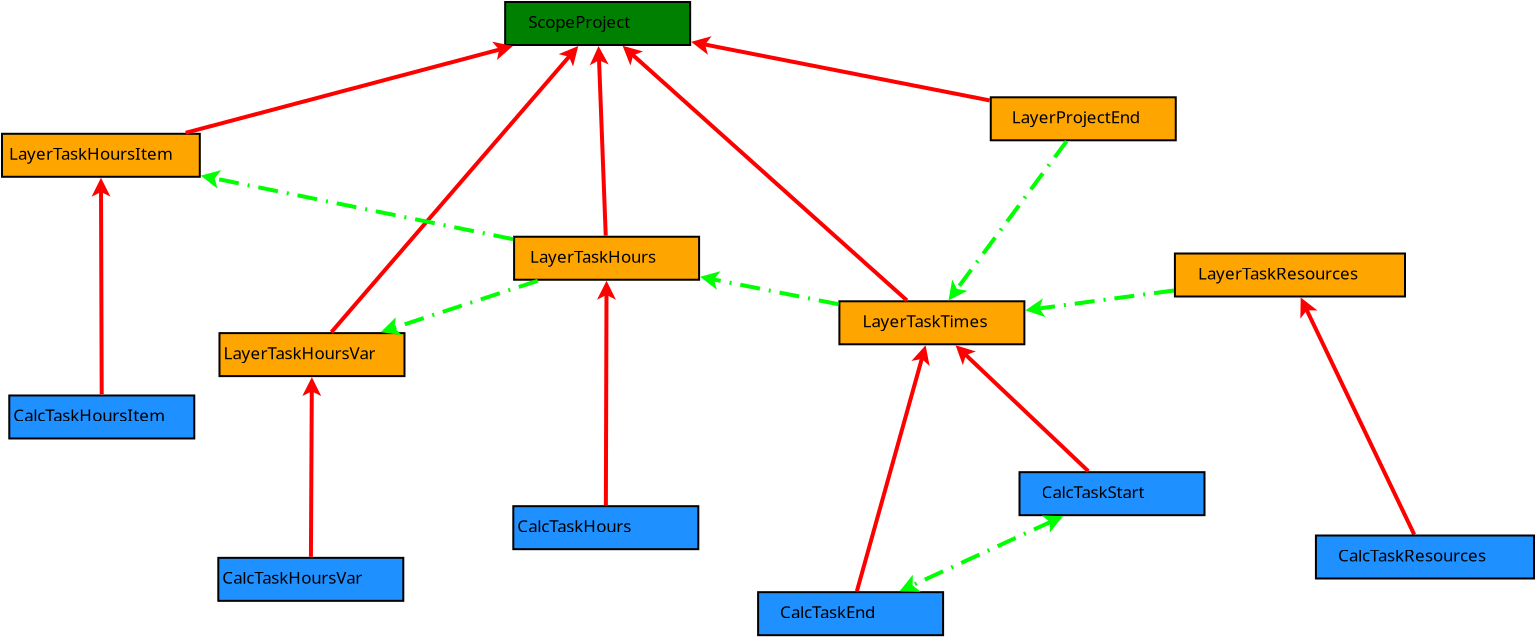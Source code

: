 <?xml version="1.0" encoding="UTF-8"?>
<dia:diagram xmlns:dia="http://www.lysator.liu.se/~alla/dia/">
  <dia:layer name="Background" visible="true" active="true">
    <dia:group>
      <dia:object type="Standard - Box" version="0" id="O0">
        <dia:attribute name="obj_pos">
          <dia:point val="20.863,-8.359"/>
        </dia:attribute>
        <dia:attribute name="obj_bb">
          <dia:rectangle val="20.813,-8.409;30.163,-6.159"/>
        </dia:attribute>
        <dia:attribute name="elem_corner">
          <dia:point val="20.863,-8.359"/>
        </dia:attribute>
        <dia:attribute name="elem_width">
          <dia:real val="9.25"/>
        </dia:attribute>
        <dia:attribute name="elem_height">
          <dia:real val="2.15"/>
        </dia:attribute>
        <dia:attribute name="border_width">
          <dia:real val="0.1"/>
        </dia:attribute>
        <dia:attribute name="inner_color">
          <dia:color val="#008000"/>
        </dia:attribute>
        <dia:attribute name="show_background">
          <dia:boolean val="true"/>
        </dia:attribute>
      </dia:object>
      <dia:object type="Standard - Text" version="1" id="O1">
        <dia:attribute name="obj_pos">
          <dia:point val="22.013,-7.059"/>
        </dia:attribute>
        <dia:attribute name="obj_bb">
          <dia:rectangle val="22.013,-7.786;28.133,-6.804"/>
        </dia:attribute>
        <dia:attribute name="text">
          <dia:composite type="text">
            <dia:attribute name="string">
              <dia:string>#ScopeProject#</dia:string>
            </dia:attribute>
            <dia:attribute name="font">
              <dia:font family="Courier 10 Pitch" style="0" name="Courier"/>
            </dia:attribute>
            <dia:attribute name="height">
              <dia:real val="1.058"/>
            </dia:attribute>
            <dia:attribute name="pos">
              <dia:point val="22.013,-7.059"/>
            </dia:attribute>
            <dia:attribute name="color">
              <dia:color val="#000000"/>
            </dia:attribute>
            <dia:attribute name="alignment">
              <dia:enum val="0"/>
            </dia:attribute>
          </dia:composite>
        </dia:attribute>
        <dia:attribute name="valign">
          <dia:enum val="3"/>
        </dia:attribute>
      </dia:object>
    </dia:group>
    <dia:group>
      <dia:object type="Standard - Box" version="0" id="O2">
        <dia:attribute name="obj_pos">
          <dia:point val="-4.295,-1.77"/>
        </dia:attribute>
        <dia:attribute name="obj_bb">
          <dia:rectangle val="-4.345,-1.82;5.645,0.43"/>
        </dia:attribute>
        <dia:attribute name="elem_corner">
          <dia:point val="-4.295,-1.77"/>
        </dia:attribute>
        <dia:attribute name="elem_width">
          <dia:real val="9.89"/>
        </dia:attribute>
        <dia:attribute name="elem_height">
          <dia:real val="2.15"/>
        </dia:attribute>
        <dia:attribute name="border_width">
          <dia:real val="0.1"/>
        </dia:attribute>
        <dia:attribute name="inner_color">
          <dia:color val="#ffa500"/>
        </dia:attribute>
        <dia:attribute name="show_background">
          <dia:boolean val="true"/>
        </dia:attribute>
      </dia:object>
      <dia:object type="Standard - Text" version="1" id="O3">
        <dia:attribute name="obj_pos">
          <dia:point val="-3.945,-0.47"/>
        </dia:attribute>
        <dia:attribute name="obj_bb">
          <dia:rectangle val="-3.945,-1.198;5.235,-0.215"/>
        </dia:attribute>
        <dia:attribute name="text">
          <dia:composite type="text">
            <dia:attribute name="string">
              <dia:string>#LayerTaskHoursItem#</dia:string>
            </dia:attribute>
            <dia:attribute name="font">
              <dia:font family="Courier 10 Pitch" style="0" name="Courier"/>
            </dia:attribute>
            <dia:attribute name="height">
              <dia:real val="1.058"/>
            </dia:attribute>
            <dia:attribute name="pos">
              <dia:point val="-3.945,-0.47"/>
            </dia:attribute>
            <dia:attribute name="color">
              <dia:color val="#000000"/>
            </dia:attribute>
            <dia:attribute name="alignment">
              <dia:enum val="0"/>
            </dia:attribute>
          </dia:composite>
        </dia:attribute>
        <dia:attribute name="valign">
          <dia:enum val="3"/>
        </dia:attribute>
      </dia:object>
    </dia:group>
    <dia:group>
      <dia:object type="Standard - Box" version="0" id="O4">
        <dia:attribute name="obj_pos">
          <dia:point val="6.579,8.197"/>
        </dia:attribute>
        <dia:attribute name="obj_bb">
          <dia:rectangle val="6.529,8.147;15.879,10.397"/>
        </dia:attribute>
        <dia:attribute name="elem_corner">
          <dia:point val="6.579,8.197"/>
        </dia:attribute>
        <dia:attribute name="elem_width">
          <dia:real val="9.25"/>
        </dia:attribute>
        <dia:attribute name="elem_height">
          <dia:real val="2.15"/>
        </dia:attribute>
        <dia:attribute name="border_width">
          <dia:real val="0.1"/>
        </dia:attribute>
        <dia:attribute name="inner_color">
          <dia:color val="#ffa500"/>
        </dia:attribute>
        <dia:attribute name="show_background">
          <dia:boolean val="true"/>
        </dia:attribute>
      </dia:object>
      <dia:object type="Standard - Text" version="1" id="O5">
        <dia:attribute name="obj_pos">
          <dia:point val="6.779,9.497"/>
        </dia:attribute>
        <dia:attribute name="obj_bb">
          <dia:rectangle val="6.779,8.77;15.449,9.752"/>
        </dia:attribute>
        <dia:attribute name="text">
          <dia:composite type="text">
            <dia:attribute name="string">
              <dia:string>#LayerTaskHoursVar#</dia:string>
            </dia:attribute>
            <dia:attribute name="font">
              <dia:font family="Courier 10 Pitch" style="0" name="Courier"/>
            </dia:attribute>
            <dia:attribute name="height">
              <dia:real val="1.058"/>
            </dia:attribute>
            <dia:attribute name="pos">
              <dia:point val="6.779,9.497"/>
            </dia:attribute>
            <dia:attribute name="color">
              <dia:color val="#000000"/>
            </dia:attribute>
            <dia:attribute name="alignment">
              <dia:enum val="0"/>
            </dia:attribute>
          </dia:composite>
        </dia:attribute>
        <dia:attribute name="valign">
          <dia:enum val="3"/>
        </dia:attribute>
      </dia:object>
    </dia:group>
    <dia:group>
      <dia:object type="Standard - Box" version="0" id="O6">
        <dia:attribute name="obj_pos">
          <dia:point val="37.574,6.605"/>
        </dia:attribute>
        <dia:attribute name="obj_bb">
          <dia:rectangle val="37.524,6.555;46.874,8.805"/>
        </dia:attribute>
        <dia:attribute name="elem_corner">
          <dia:point val="37.574,6.605"/>
        </dia:attribute>
        <dia:attribute name="elem_width">
          <dia:real val="9.25"/>
        </dia:attribute>
        <dia:attribute name="elem_height">
          <dia:real val="2.15"/>
        </dia:attribute>
        <dia:attribute name="border_width">
          <dia:real val="0.1"/>
        </dia:attribute>
        <dia:attribute name="inner_color">
          <dia:color val="#ffa500"/>
        </dia:attribute>
        <dia:attribute name="show_background">
          <dia:boolean val="true"/>
        </dia:attribute>
      </dia:object>
      <dia:object type="Standard - Text" version="1" id="O7">
        <dia:attribute name="obj_pos">
          <dia:point val="38.724,7.905"/>
        </dia:attribute>
        <dia:attribute name="obj_bb">
          <dia:rectangle val="38.724,7.177;45.864,8.16"/>
        </dia:attribute>
        <dia:attribute name="text">
          <dia:composite type="text">
            <dia:attribute name="string">
              <dia:string>#LayerTaskTimes#</dia:string>
            </dia:attribute>
            <dia:attribute name="font">
              <dia:font family="Courier 10 Pitch" style="0" name="Courier"/>
            </dia:attribute>
            <dia:attribute name="height">
              <dia:real val="1.058"/>
            </dia:attribute>
            <dia:attribute name="pos">
              <dia:point val="38.724,7.905"/>
            </dia:attribute>
            <dia:attribute name="color">
              <dia:color val="#000000"/>
            </dia:attribute>
            <dia:attribute name="alignment">
              <dia:enum val="0"/>
            </dia:attribute>
          </dia:composite>
        </dia:attribute>
        <dia:attribute name="valign">
          <dia:enum val="3"/>
        </dia:attribute>
      </dia:object>
    </dia:group>
    <dia:group>
      <dia:object type="Standard - Box" version="0" id="O8">
        <dia:attribute name="obj_pos">
          <dia:point val="45.143,-3.594"/>
        </dia:attribute>
        <dia:attribute name="obj_bb">
          <dia:rectangle val="45.093,-3.644;54.443,-1.394"/>
        </dia:attribute>
        <dia:attribute name="elem_corner">
          <dia:point val="45.143,-3.594"/>
        </dia:attribute>
        <dia:attribute name="elem_width">
          <dia:real val="9.25"/>
        </dia:attribute>
        <dia:attribute name="elem_height">
          <dia:real val="2.15"/>
        </dia:attribute>
        <dia:attribute name="border_width">
          <dia:real val="0.1"/>
        </dia:attribute>
        <dia:attribute name="inner_color">
          <dia:color val="#ffa500"/>
        </dia:attribute>
        <dia:attribute name="show_background">
          <dia:boolean val="true"/>
        </dia:attribute>
      </dia:object>
      <dia:object type="Standard - Text" version="1" id="O9">
        <dia:attribute name="obj_pos">
          <dia:point val="46.193,-2.294"/>
        </dia:attribute>
        <dia:attribute name="obj_bb">
          <dia:rectangle val="46.193,-3.022;53.843,-2.039"/>
        </dia:attribute>
        <dia:attribute name="text">
          <dia:composite type="text">
            <dia:attribute name="string">
              <dia:string>#LayerProjectEnd#</dia:string>
            </dia:attribute>
            <dia:attribute name="font">
              <dia:font family="Courier 10 Pitch" style="0" name="Courier"/>
            </dia:attribute>
            <dia:attribute name="height">
              <dia:real val="1.058"/>
            </dia:attribute>
            <dia:attribute name="pos">
              <dia:point val="46.193,-2.294"/>
            </dia:attribute>
            <dia:attribute name="color">
              <dia:color val="#000000"/>
            </dia:attribute>
            <dia:attribute name="alignment">
              <dia:enum val="0"/>
            </dia:attribute>
          </dia:composite>
        </dia:attribute>
        <dia:attribute name="valign">
          <dia:enum val="3"/>
        </dia:attribute>
      </dia:object>
    </dia:group>
    <dia:group>
      <dia:object type="Standard - Box" version="0" id="O10">
        <dia:attribute name="obj_pos">
          <dia:point val="6.52,19.433"/>
        </dia:attribute>
        <dia:attribute name="obj_bb">
          <dia:rectangle val="6.47,19.383;15.82,21.633"/>
        </dia:attribute>
        <dia:attribute name="elem_corner">
          <dia:point val="6.52,19.433"/>
        </dia:attribute>
        <dia:attribute name="elem_width">
          <dia:real val="9.25"/>
        </dia:attribute>
        <dia:attribute name="elem_height">
          <dia:real val="2.15"/>
        </dia:attribute>
        <dia:attribute name="border_width">
          <dia:real val="0.1"/>
        </dia:attribute>
        <dia:attribute name="inner_color">
          <dia:color val="#1e90ff"/>
        </dia:attribute>
        <dia:attribute name="show_background">
          <dia:boolean val="true"/>
        </dia:attribute>
      </dia:object>
      <dia:object type="Standard - Text" version="1" id="O11">
        <dia:attribute name="obj_pos">
          <dia:point val="6.72,20.733"/>
        </dia:attribute>
        <dia:attribute name="obj_bb">
          <dia:rectangle val="6.72,20.006;14.88,20.988"/>
        </dia:attribute>
        <dia:attribute name="text">
          <dia:composite type="text">
            <dia:attribute name="string">
              <dia:string>#CalcTaskHoursVar#</dia:string>
            </dia:attribute>
            <dia:attribute name="font">
              <dia:font family="Courier 10 Pitch" style="0" name="Courier"/>
            </dia:attribute>
            <dia:attribute name="height">
              <dia:real val="1.058"/>
            </dia:attribute>
            <dia:attribute name="pos">
              <dia:point val="6.72,20.733"/>
            </dia:attribute>
            <dia:attribute name="color">
              <dia:color val="#000000"/>
            </dia:attribute>
            <dia:attribute name="alignment">
              <dia:enum val="0"/>
            </dia:attribute>
          </dia:composite>
        </dia:attribute>
        <dia:attribute name="valign">
          <dia:enum val="3"/>
        </dia:attribute>
      </dia:object>
    </dia:group>
    <dia:group>
      <dia:object type="Standard - Box" version="0" id="O12">
        <dia:attribute name="obj_pos">
          <dia:point val="-3.931,11.315"/>
        </dia:attribute>
        <dia:attribute name="obj_bb">
          <dia:rectangle val="-3.981,11.265;5.369,13.515"/>
        </dia:attribute>
        <dia:attribute name="elem_corner">
          <dia:point val="-3.931,11.315"/>
        </dia:attribute>
        <dia:attribute name="elem_width">
          <dia:real val="9.25"/>
        </dia:attribute>
        <dia:attribute name="elem_height">
          <dia:real val="2.15"/>
        </dia:attribute>
        <dia:attribute name="border_width">
          <dia:real val="0.1"/>
        </dia:attribute>
        <dia:attribute name="inner_color">
          <dia:color val="#1e90ff"/>
        </dia:attribute>
        <dia:attribute name="show_background">
          <dia:boolean val="true"/>
        </dia:attribute>
      </dia:object>
      <dia:object type="Standard - Text" version="1" id="O13">
        <dia:attribute name="obj_pos">
          <dia:point val="-3.731,12.615"/>
        </dia:attribute>
        <dia:attribute name="obj_bb">
          <dia:rectangle val="-3.731,11.888;4.939,12.87"/>
        </dia:attribute>
        <dia:attribute name="text">
          <dia:composite type="text">
            <dia:attribute name="string">
              <dia:string>#CalcTaskHoursItem#</dia:string>
            </dia:attribute>
            <dia:attribute name="font">
              <dia:font family="Courier 10 Pitch" style="0" name="Courier"/>
            </dia:attribute>
            <dia:attribute name="height">
              <dia:real val="1.058"/>
            </dia:attribute>
            <dia:attribute name="pos">
              <dia:point val="-3.731,12.615"/>
            </dia:attribute>
            <dia:attribute name="color">
              <dia:color val="#000000"/>
            </dia:attribute>
            <dia:attribute name="alignment">
              <dia:enum val="0"/>
            </dia:attribute>
          </dia:composite>
        </dia:attribute>
        <dia:attribute name="valign">
          <dia:enum val="3"/>
        </dia:attribute>
      </dia:object>
    </dia:group>
    <dia:group>
      <dia:object type="Standard - Box" version="0" id="O14">
        <dia:attribute name="obj_pos">
          <dia:point val="21.27,16.85"/>
        </dia:attribute>
        <dia:attribute name="obj_bb">
          <dia:rectangle val="21.22,16.8;30.57,19.05"/>
        </dia:attribute>
        <dia:attribute name="elem_corner">
          <dia:point val="21.27,16.85"/>
        </dia:attribute>
        <dia:attribute name="elem_width">
          <dia:real val="9.25"/>
        </dia:attribute>
        <dia:attribute name="elem_height">
          <dia:real val="2.15"/>
        </dia:attribute>
        <dia:attribute name="border_width">
          <dia:real val="0.1"/>
        </dia:attribute>
        <dia:attribute name="inner_color">
          <dia:color val="#1e90ff"/>
        </dia:attribute>
        <dia:attribute name="show_background">
          <dia:boolean val="true"/>
        </dia:attribute>
      </dia:object>
      <dia:object type="Standard - Text" version="1" id="O15">
        <dia:attribute name="obj_pos">
          <dia:point val="21.47,18.15"/>
        </dia:attribute>
        <dia:attribute name="obj_bb">
          <dia:rectangle val="21.47,17.422;28.1,18.405"/>
        </dia:attribute>
        <dia:attribute name="text">
          <dia:composite type="text">
            <dia:attribute name="string">
              <dia:string>#CalcTaskHours#</dia:string>
            </dia:attribute>
            <dia:attribute name="font">
              <dia:font family="Courier 10 Pitch" style="0" name="Courier"/>
            </dia:attribute>
            <dia:attribute name="height">
              <dia:real val="1.058"/>
            </dia:attribute>
            <dia:attribute name="pos">
              <dia:point val="21.47,18.15"/>
            </dia:attribute>
            <dia:attribute name="color">
              <dia:color val="#000000"/>
            </dia:attribute>
            <dia:attribute name="alignment">
              <dia:enum val="0"/>
            </dia:attribute>
          </dia:composite>
        </dia:attribute>
        <dia:attribute name="valign">
          <dia:enum val="3"/>
        </dia:attribute>
      </dia:object>
    </dia:group>
    <dia:group>
      <dia:object type="Standard - Box" version="0" id="O16">
        <dia:attribute name="obj_pos">
          <dia:point val="33.51,21.15"/>
        </dia:attribute>
        <dia:attribute name="obj_bb">
          <dia:rectangle val="33.46,21.1;42.81,23.35"/>
        </dia:attribute>
        <dia:attribute name="elem_corner">
          <dia:point val="33.51,21.15"/>
        </dia:attribute>
        <dia:attribute name="elem_width">
          <dia:real val="9.25"/>
        </dia:attribute>
        <dia:attribute name="elem_height">
          <dia:real val="2.15"/>
        </dia:attribute>
        <dia:attribute name="border_width">
          <dia:real val="0.1"/>
        </dia:attribute>
        <dia:attribute name="inner_color">
          <dia:color val="#1e90ff"/>
        </dia:attribute>
        <dia:attribute name="show_background">
          <dia:boolean val="true"/>
        </dia:attribute>
      </dia:object>
      <dia:object type="Standard - Text" version="1" id="O17">
        <dia:attribute name="obj_pos">
          <dia:point val="34.61,22.45"/>
        </dia:attribute>
        <dia:attribute name="obj_bb">
          <dia:rectangle val="34.61,21.723;40.22,22.705"/>
        </dia:attribute>
        <dia:attribute name="text">
          <dia:composite type="text">
            <dia:attribute name="string">
              <dia:string>#CalcTaskEnd#</dia:string>
            </dia:attribute>
            <dia:attribute name="font">
              <dia:font family="Courier 10 Pitch" style="0" name="Courier"/>
            </dia:attribute>
            <dia:attribute name="height">
              <dia:real val="1.058"/>
            </dia:attribute>
            <dia:attribute name="pos">
              <dia:point val="34.61,22.45"/>
            </dia:attribute>
            <dia:attribute name="color">
              <dia:color val="#000000"/>
            </dia:attribute>
            <dia:attribute name="alignment">
              <dia:enum val="0"/>
            </dia:attribute>
          </dia:composite>
        </dia:attribute>
        <dia:attribute name="valign">
          <dia:enum val="3"/>
        </dia:attribute>
      </dia:object>
    </dia:group>
    <dia:group>
      <dia:object type="Standard - Box" version="0" id="O18">
        <dia:attribute name="obj_pos">
          <dia:point val="46.58,15.15"/>
        </dia:attribute>
        <dia:attribute name="obj_bb">
          <dia:rectangle val="46.53,15.1;55.88,17.35"/>
        </dia:attribute>
        <dia:attribute name="elem_corner">
          <dia:point val="46.58,15.15"/>
        </dia:attribute>
        <dia:attribute name="elem_width">
          <dia:real val="9.25"/>
        </dia:attribute>
        <dia:attribute name="elem_height">
          <dia:real val="2.15"/>
        </dia:attribute>
        <dia:attribute name="border_width">
          <dia:real val="0.1"/>
        </dia:attribute>
        <dia:attribute name="inner_color">
          <dia:color val="#1e90ff"/>
        </dia:attribute>
        <dia:attribute name="show_background">
          <dia:boolean val="true"/>
        </dia:attribute>
      </dia:object>
      <dia:object type="Standard - Text" version="1" id="O19">
        <dia:attribute name="obj_pos">
          <dia:point val="47.68,16.45"/>
        </dia:attribute>
        <dia:attribute name="obj_bb">
          <dia:rectangle val="47.68,15.723;54.31,16.705"/>
        </dia:attribute>
        <dia:attribute name="text">
          <dia:composite type="text">
            <dia:attribute name="string">
              <dia:string>#CalcTaskStart#</dia:string>
            </dia:attribute>
            <dia:attribute name="font">
              <dia:font family="Courier 10 Pitch" style="0" name="Courier"/>
            </dia:attribute>
            <dia:attribute name="height">
              <dia:real val="1.058"/>
            </dia:attribute>
            <dia:attribute name="pos">
              <dia:point val="47.68,16.45"/>
            </dia:attribute>
            <dia:attribute name="color">
              <dia:color val="#000000"/>
            </dia:attribute>
            <dia:attribute name="alignment">
              <dia:enum val="0"/>
            </dia:attribute>
          </dia:composite>
        </dia:attribute>
        <dia:attribute name="valign">
          <dia:enum val="3"/>
        </dia:attribute>
      </dia:object>
    </dia:group>
    <dia:group>
      <dia:object type="Standard - Box" version="0" id="O20">
        <dia:attribute name="obj_pos">
          <dia:point val="21.31,3.378"/>
        </dia:attribute>
        <dia:attribute name="obj_bb">
          <dia:rectangle val="21.26,3.328;30.61,5.578"/>
        </dia:attribute>
        <dia:attribute name="elem_corner">
          <dia:point val="21.31,3.378"/>
        </dia:attribute>
        <dia:attribute name="elem_width">
          <dia:real val="9.25"/>
        </dia:attribute>
        <dia:attribute name="elem_height">
          <dia:real val="2.15"/>
        </dia:attribute>
        <dia:attribute name="border_width">
          <dia:real val="0.1"/>
        </dia:attribute>
        <dia:attribute name="inner_color">
          <dia:color val="#ffa500"/>
        </dia:attribute>
        <dia:attribute name="show_background">
          <dia:boolean val="true"/>
        </dia:attribute>
      </dia:object>
      <dia:object type="Standard - Text" version="1" id="O21">
        <dia:attribute name="obj_pos">
          <dia:point val="22.11,4.678"/>
        </dia:attribute>
        <dia:attribute name="obj_bb">
          <dia:rectangle val="22.11,3.951;29.25,4.933"/>
        </dia:attribute>
        <dia:attribute name="text">
          <dia:composite type="text">
            <dia:attribute name="string">
              <dia:string>#LayerTaskHours#</dia:string>
            </dia:attribute>
            <dia:attribute name="font">
              <dia:font family="Courier 10 Pitch" style="0" name="Courier"/>
            </dia:attribute>
            <dia:attribute name="height">
              <dia:real val="1.058"/>
            </dia:attribute>
            <dia:attribute name="pos">
              <dia:point val="22.11,4.678"/>
            </dia:attribute>
            <dia:attribute name="color">
              <dia:color val="#000000"/>
            </dia:attribute>
            <dia:attribute name="alignment">
              <dia:enum val="0"/>
            </dia:attribute>
          </dia:composite>
        </dia:attribute>
        <dia:attribute name="valign">
          <dia:enum val="3"/>
        </dia:attribute>
      </dia:object>
    </dia:group>
    <dia:object type="Standard - Line" version="0" id="O22">
      <dia:attribute name="obj_pos">
        <dia:point val="4.883,-1.818"/>
      </dia:attribute>
      <dia:attribute name="obj_bb">
        <dia:rectangle val="4.761,-6.433;21.471,-1.696"/>
      </dia:attribute>
      <dia:attribute name="conn_endpoints">
        <dia:point val="4.883,-1.818"/>
        <dia:point val="21.255,-6.161"/>
      </dia:attribute>
      <dia:attribute name="numcp">
        <dia:int val="1"/>
      </dia:attribute>
      <dia:attribute name="line_color">
        <dia:color val="#ff0000"/>
      </dia:attribute>
      <dia:attribute name="line_width">
        <dia:real val="0.2"/>
      </dia:attribute>
      <dia:attribute name="end_arrow">
        <dia:enum val="22"/>
      </dia:attribute>
      <dia:attribute name="end_arrow_length">
        <dia:real val="0.5"/>
      </dia:attribute>
      <dia:attribute name="end_arrow_width">
        <dia:real val="0.5"/>
      </dia:attribute>
      <dia:connections>
        <dia:connection handle="0" to="O2" connection="8"/>
        <dia:connection handle="1" to="O0" connection="8"/>
      </dia:connections>
    </dia:object>
    <dia:object type="Standard - Line" version="0" id="O23">
      <dia:attribute name="obj_pos">
        <dia:point val="12.174,8.148"/>
      </dia:attribute>
      <dia:attribute name="obj_bb">
        <dia:rectangle val="12.033,-6.328;24.663,8.289"/>
      </dia:attribute>
      <dia:attribute name="conn_endpoints">
        <dia:point val="12.174,8.148"/>
        <dia:point val="24.517,-6.159"/>
      </dia:attribute>
      <dia:attribute name="numcp">
        <dia:int val="1"/>
      </dia:attribute>
      <dia:attribute name="line_color">
        <dia:color val="#ff0000"/>
      </dia:attribute>
      <dia:attribute name="line_width">
        <dia:real val="0.2"/>
      </dia:attribute>
      <dia:attribute name="end_arrow">
        <dia:enum val="22"/>
      </dia:attribute>
      <dia:attribute name="end_arrow_length">
        <dia:real val="0.5"/>
      </dia:attribute>
      <dia:attribute name="end_arrow_width">
        <dia:real val="0.5"/>
      </dia:attribute>
      <dia:connections>
        <dia:connection handle="0" to="O4" connection="8"/>
        <dia:connection handle="1" to="O0" connection="8"/>
      </dia:connections>
    </dia:object>
    <dia:object type="Standard - Line" version="0" id="O24">
      <dia:attribute name="obj_pos">
        <dia:point val="25.892,3.328"/>
      </dia:attribute>
      <dia:attribute name="obj_bb">
        <dia:rectangle val="25.085,-6.382;26.031,3.432"/>
      </dia:attribute>
      <dia:attribute name="conn_endpoints">
        <dia:point val="25.892,3.328"/>
        <dia:point val="25.531,-6.159"/>
      </dia:attribute>
      <dia:attribute name="numcp">
        <dia:int val="1"/>
      </dia:attribute>
      <dia:attribute name="line_color">
        <dia:color val="#ff0000"/>
      </dia:attribute>
      <dia:attribute name="line_width">
        <dia:real val="0.2"/>
      </dia:attribute>
      <dia:attribute name="end_arrow">
        <dia:enum val="22"/>
      </dia:attribute>
      <dia:attribute name="end_arrow_length">
        <dia:real val="0.5"/>
      </dia:attribute>
      <dia:attribute name="end_arrow_width">
        <dia:real val="0.5"/>
      </dia:attribute>
      <dia:connections>
        <dia:connection handle="0" to="O20" connection="8"/>
        <dia:connection handle="1" to="O0" connection="8"/>
      </dia:connections>
    </dia:object>
    <dia:object type="Standard - Line" version="0" id="O25">
      <dia:attribute name="obj_pos">
        <dia:point val="40.95,6.562"/>
      </dia:attribute>
      <dia:attribute name="obj_bb">
        <dia:rectangle val="26.57,-6.315;41.092,6.703"/>
      </dia:attribute>
      <dia:attribute name="conn_endpoints">
        <dia:point val="40.95,6.562"/>
        <dia:point val="26.736,-6.166"/>
      </dia:attribute>
      <dia:attribute name="numcp">
        <dia:int val="1"/>
      </dia:attribute>
      <dia:attribute name="line_color">
        <dia:color val="#ff0000"/>
      </dia:attribute>
      <dia:attribute name="line_width">
        <dia:real val="0.2"/>
      </dia:attribute>
      <dia:attribute name="end_arrow">
        <dia:enum val="22"/>
      </dia:attribute>
      <dia:attribute name="end_arrow_length">
        <dia:real val="0.5"/>
      </dia:attribute>
      <dia:attribute name="end_arrow_width">
        <dia:real val="0.5"/>
      </dia:attribute>
      <dia:connections>
        <dia:connection handle="0" to="O6" connection="8"/>
        <dia:connection handle="1" to="O0" connection="8"/>
      </dia:connections>
    </dia:object>
    <dia:object type="Standard - Line" version="0" id="O26">
      <dia:attribute name="obj_pos">
        <dia:point val="45.093,-3.437"/>
      </dia:attribute>
      <dia:attribute name="obj_bb">
        <dia:rectangle val="29.943,-6.692;45.211,-3.319"/>
      </dia:attribute>
      <dia:attribute name="conn_endpoints">
        <dia:point val="45.093,-3.437"/>
        <dia:point val="30.163,-6.366"/>
      </dia:attribute>
      <dia:attribute name="numcp">
        <dia:int val="1"/>
      </dia:attribute>
      <dia:attribute name="line_color">
        <dia:color val="#ff0000"/>
      </dia:attribute>
      <dia:attribute name="line_width">
        <dia:real val="0.2"/>
      </dia:attribute>
      <dia:attribute name="end_arrow">
        <dia:enum val="22"/>
      </dia:attribute>
      <dia:attribute name="end_arrow_length">
        <dia:real val="0.5"/>
      </dia:attribute>
      <dia:attribute name="end_arrow_width">
        <dia:real val="0.5"/>
      </dia:attribute>
      <dia:connections>
        <dia:connection handle="0" to="O8" connection="8"/>
        <dia:connection handle="1" to="O0" connection="8"/>
      </dia:connections>
    </dia:object>
    <dia:object type="Standard - Line" version="0" id="O27">
      <dia:attribute name="obj_pos">
        <dia:point val="0.69,11.265"/>
      </dia:attribute>
      <dia:attribute name="obj_bb">
        <dia:rectangle val="0.183,0.206;1.13,11.366"/>
      </dia:attribute>
      <dia:attribute name="conn_endpoints">
        <dia:point val="0.69,11.265"/>
        <dia:point val="0.654,0.43"/>
      </dia:attribute>
      <dia:attribute name="numcp">
        <dia:int val="1"/>
      </dia:attribute>
      <dia:attribute name="line_color">
        <dia:color val="#ff0000"/>
      </dia:attribute>
      <dia:attribute name="line_width">
        <dia:real val="0.2"/>
      </dia:attribute>
      <dia:attribute name="end_arrow">
        <dia:enum val="22"/>
      </dia:attribute>
      <dia:attribute name="end_arrow_length">
        <dia:real val="0.5"/>
      </dia:attribute>
      <dia:attribute name="end_arrow_width">
        <dia:real val="0.5"/>
      </dia:attribute>
      <dia:connections>
        <dia:connection handle="0" to="O12" connection="8"/>
        <dia:connection handle="1" to="O2" connection="8"/>
      </dia:connections>
    </dia:object>
    <dia:object type="Standard - Line" version="0" id="O28">
      <dia:attribute name="obj_pos">
        <dia:point val="11.151,19.383"/>
      </dia:attribute>
      <dia:attribute name="obj_bb">
        <dia:rectangle val="10.72,10.174;11.668,19.483"/>
      </dia:attribute>
      <dia:attribute name="conn_endpoints">
        <dia:point val="11.151,19.383"/>
        <dia:point val="11.198,10.397"/>
      </dia:attribute>
      <dia:attribute name="numcp">
        <dia:int val="1"/>
      </dia:attribute>
      <dia:attribute name="line_color">
        <dia:color val="#ff0000"/>
      </dia:attribute>
      <dia:attribute name="line_width">
        <dia:real val="0.2"/>
      </dia:attribute>
      <dia:attribute name="end_arrow">
        <dia:enum val="22"/>
      </dia:attribute>
      <dia:attribute name="end_arrow_length">
        <dia:real val="0.5"/>
      </dia:attribute>
      <dia:attribute name="end_arrow_width">
        <dia:real val="0.5"/>
      </dia:attribute>
      <dia:connections>
        <dia:connection handle="0" to="O10" connection="8"/>
        <dia:connection handle="1" to="O4" connection="8"/>
      </dia:connections>
    </dia:object>
    <dia:object type="Standard - Line" version="0" id="O29">
      <dia:attribute name="obj_pos">
        <dia:point val="25.898,16.8"/>
      </dia:attribute>
      <dia:attribute name="obj_bb">
        <dia:rectangle val="25.456,5.355;26.403,16.9"/>
      </dia:attribute>
      <dia:attribute name="conn_endpoints">
        <dia:point val="25.898,16.8"/>
        <dia:point val="25.932,5.578"/>
      </dia:attribute>
      <dia:attribute name="numcp">
        <dia:int val="1"/>
      </dia:attribute>
      <dia:attribute name="line_color">
        <dia:color val="#ff0000"/>
      </dia:attribute>
      <dia:attribute name="line_width">
        <dia:real val="0.2"/>
      </dia:attribute>
      <dia:attribute name="end_arrow">
        <dia:enum val="22"/>
      </dia:attribute>
      <dia:attribute name="end_arrow_length">
        <dia:real val="0.5"/>
      </dia:attribute>
      <dia:attribute name="end_arrow_width">
        <dia:real val="0.5"/>
      </dia:attribute>
      <dia:connections>
        <dia:connection handle="0" to="O14" connection="8"/>
        <dia:connection handle="1" to="O20" connection="8"/>
      </dia:connections>
    </dia:object>
    <dia:object type="Standard - Line" version="0" id="O30">
      <dia:attribute name="obj_pos">
        <dia:point val="38.449,21.101"/>
      </dia:attribute>
      <dia:attribute name="obj_bb">
        <dia:rectangle val="38.326,8.588;42.146,21.224"/>
      </dia:attribute>
      <dia:attribute name="conn_endpoints">
        <dia:point val="38.449,21.101"/>
        <dia:point val="41.885,8.804"/>
      </dia:attribute>
      <dia:attribute name="numcp">
        <dia:int val="1"/>
      </dia:attribute>
      <dia:attribute name="line_color">
        <dia:color val="#ff0000"/>
      </dia:attribute>
      <dia:attribute name="line_width">
        <dia:real val="0.2"/>
      </dia:attribute>
      <dia:attribute name="end_arrow">
        <dia:enum val="22"/>
      </dia:attribute>
      <dia:attribute name="end_arrow_length">
        <dia:real val="0.5"/>
      </dia:attribute>
      <dia:attribute name="end_arrow_width">
        <dia:real val="0.5"/>
      </dia:attribute>
      <dia:connections>
        <dia:connection handle="0" to="O16" connection="8"/>
        <dia:connection handle="1" to="O6" connection="8"/>
      </dia:connections>
    </dia:object>
    <dia:object type="Standard - Line" version="0" id="O31">
      <dia:attribute name="obj_pos">
        <dia:point val="50.019,15.1"/>
      </dia:attribute>
      <dia:attribute name="obj_bb">
        <dia:rectangle val="43.222,8.651;50.161,15.241"/>
      </dia:attribute>
      <dia:attribute name="conn_endpoints">
        <dia:point val="50.019,15.1"/>
        <dia:point val="43.385,8.805"/>
      </dia:attribute>
      <dia:attribute name="numcp">
        <dia:int val="1"/>
      </dia:attribute>
      <dia:attribute name="line_color">
        <dia:color val="#ff0000"/>
      </dia:attribute>
      <dia:attribute name="line_width">
        <dia:real val="0.2"/>
      </dia:attribute>
      <dia:attribute name="end_arrow">
        <dia:enum val="22"/>
      </dia:attribute>
      <dia:attribute name="end_arrow_length">
        <dia:real val="0.5"/>
      </dia:attribute>
      <dia:attribute name="end_arrow_width">
        <dia:real val="0.5"/>
      </dia:attribute>
      <dia:connections>
        <dia:connection handle="0" to="O18" connection="8"/>
        <dia:connection handle="1" to="O6" connection="8"/>
      </dia:connections>
    </dia:object>
    <dia:object type="Standard - Line" version="0" id="O32">
      <dia:attribute name="obj_pos">
        <dia:point val="21.26,3.501"/>
      </dia:attribute>
      <dia:attribute name="obj_bb">
        <dia:rectangle val="5.426,0.002;21.378,3.619"/>
      </dia:attribute>
      <dia:attribute name="conn_endpoints">
        <dia:point val="21.26,3.501"/>
        <dia:point val="5.645,0.322"/>
      </dia:attribute>
      <dia:attribute name="numcp">
        <dia:int val="1"/>
      </dia:attribute>
      <dia:attribute name="line_color">
        <dia:color val="#00ff00"/>
      </dia:attribute>
      <dia:attribute name="line_width">
        <dia:real val="0.2"/>
      </dia:attribute>
      <dia:attribute name="line_style">
        <dia:enum val="2"/>
      </dia:attribute>
      <dia:attribute name="end_arrow">
        <dia:enum val="22"/>
      </dia:attribute>
      <dia:attribute name="end_arrow_length">
        <dia:real val="0.5"/>
      </dia:attribute>
      <dia:attribute name="end_arrow_width">
        <dia:real val="0.5"/>
      </dia:attribute>
      <dia:connections>
        <dia:connection handle="0" to="O20" connection="8"/>
        <dia:connection handle="1" to="O2" connection="8"/>
      </dia:connections>
    </dia:object>
    <dia:object type="Standard - Line" version="0" id="O33">
      <dia:attribute name="obj_pos">
        <dia:point val="22.495,5.578"/>
      </dia:attribute>
      <dia:attribute name="obj_bb">
        <dia:rectangle val="14.431,5.452;22.621,8.372"/>
      </dia:attribute>
      <dia:attribute name="conn_endpoints">
        <dia:point val="22.495,5.578"/>
        <dia:point val="14.644,8.147"/>
      </dia:attribute>
      <dia:attribute name="numcp">
        <dia:int val="1"/>
      </dia:attribute>
      <dia:attribute name="line_color">
        <dia:color val="#00ff00"/>
      </dia:attribute>
      <dia:attribute name="line_width">
        <dia:real val="0.2"/>
      </dia:attribute>
      <dia:attribute name="line_style">
        <dia:enum val="2"/>
      </dia:attribute>
      <dia:attribute name="end_arrow">
        <dia:enum val="22"/>
      </dia:attribute>
      <dia:attribute name="end_arrow_length">
        <dia:real val="0.5"/>
      </dia:attribute>
      <dia:attribute name="end_arrow_width">
        <dia:real val="0.5"/>
      </dia:attribute>
      <dia:connections>
        <dia:connection handle="0" to="O20" connection="8"/>
        <dia:connection handle="1" to="O4" connection="8"/>
      </dia:connections>
    </dia:object>
    <dia:object type="Standard - Line" version="0" id="O34">
      <dia:attribute name="obj_pos">
        <dia:point val="48.754,17.35"/>
      </dia:attribute>
      <dia:attribute name="obj_bb">
        <dia:rectangle val="40.454,17.218;48.886,21.232"/>
      </dia:attribute>
      <dia:attribute name="conn_endpoints">
        <dia:point val="48.754,17.35"/>
        <dia:point val="40.586,21.1"/>
      </dia:attribute>
      <dia:attribute name="numcp">
        <dia:int val="1"/>
      </dia:attribute>
      <dia:attribute name="line_color">
        <dia:color val="#00ff00"/>
      </dia:attribute>
      <dia:attribute name="line_width">
        <dia:real val="0.2"/>
      </dia:attribute>
      <dia:attribute name="line_style">
        <dia:enum val="2"/>
      </dia:attribute>
      <dia:attribute name="start_arrow">
        <dia:enum val="22"/>
      </dia:attribute>
      <dia:attribute name="start_arrow_length">
        <dia:real val="0.5"/>
      </dia:attribute>
      <dia:attribute name="start_arrow_width">
        <dia:real val="0.5"/>
      </dia:attribute>
      <dia:attribute name="end_arrow">
        <dia:enum val="22"/>
      </dia:attribute>
      <dia:attribute name="end_arrow_length">
        <dia:real val="0.5"/>
      </dia:attribute>
      <dia:attribute name="end_arrow_width">
        <dia:real val="0.5"/>
      </dia:attribute>
      <dia:connections>
        <dia:connection handle="0" to="O18" connection="8"/>
        <dia:connection handle="1" to="O16" connection="8"/>
      </dia:connections>
    </dia:object>
    <dia:object type="Standard - Line" version="0" id="O35">
      <dia:attribute name="obj_pos">
        <dia:point val="37.524,6.752"/>
      </dia:attribute>
      <dia:attribute name="obj_bb">
        <dia:rectangle val="30.39,5.057;37.642,6.87"/>
      </dia:attribute>
      <dia:attribute name="conn_endpoints">
        <dia:point val="37.524,6.752"/>
        <dia:point val="30.61,5.38"/>
      </dia:attribute>
      <dia:attribute name="numcp">
        <dia:int val="1"/>
      </dia:attribute>
      <dia:attribute name="line_color">
        <dia:color val="#00ff00"/>
      </dia:attribute>
      <dia:attribute name="line_width">
        <dia:real val="0.2"/>
      </dia:attribute>
      <dia:attribute name="line_style">
        <dia:enum val="2"/>
      </dia:attribute>
      <dia:attribute name="end_arrow">
        <dia:enum val="22"/>
      </dia:attribute>
      <dia:attribute name="end_arrow_length">
        <dia:real val="0.5"/>
      </dia:attribute>
      <dia:attribute name="end_arrow_width">
        <dia:real val="0.5"/>
      </dia:attribute>
      <dia:connections>
        <dia:connection handle="0" to="O6" connection="8"/>
        <dia:connection handle="1" to="O20" connection="8"/>
      </dia:connections>
    </dia:object>
    <dia:object type="Standard - Line" version="0" id="O36">
      <dia:attribute name="obj_pos">
        <dia:point val="48.937,-1.399"/>
      </dia:attribute>
      <dia:attribute name="obj_bb">
        <dia:rectangle val="42.891,-1.539;49.077,6.739"/>
      </dia:attribute>
      <dia:attribute name="conn_endpoints">
        <dia:point val="48.937,-1.399"/>
        <dia:point val="43.031,6.559"/>
      </dia:attribute>
      <dia:attribute name="numcp">
        <dia:int val="1"/>
      </dia:attribute>
      <dia:attribute name="line_color">
        <dia:color val="#00ff00"/>
      </dia:attribute>
      <dia:attribute name="line_width">
        <dia:real val="0.2"/>
      </dia:attribute>
      <dia:attribute name="line_style">
        <dia:enum val="2"/>
      </dia:attribute>
      <dia:attribute name="end_arrow">
        <dia:enum val="22"/>
      </dia:attribute>
      <dia:attribute name="end_arrow_length">
        <dia:real val="0.5"/>
      </dia:attribute>
      <dia:attribute name="end_arrow_width">
        <dia:real val="0.5"/>
      </dia:attribute>
      <dia:connections>
        <dia:connection handle="0" to="O8" connection="8"/>
        <dia:connection handle="1" to="O6" connection="8"/>
      </dia:connections>
    </dia:object>
    <dia:object type="Standard - Line" version="0" id="O37">
      <dia:attribute name="obj_pos">
        <dia:point val="54.301,6.065"/>
      </dia:attribute>
      <dia:attribute name="obj_bb">
        <dia:rectangle val="46.653,5.953;54.414,7.43"/>
      </dia:attribute>
      <dia:attribute name="conn_endpoints">
        <dia:point val="54.301,6.065"/>
        <dia:point val="46.874,7.056"/>
      </dia:attribute>
      <dia:attribute name="numcp">
        <dia:int val="1"/>
      </dia:attribute>
      <dia:attribute name="line_color">
        <dia:color val="#00ff00"/>
      </dia:attribute>
      <dia:attribute name="line_width">
        <dia:real val="0.2"/>
      </dia:attribute>
      <dia:attribute name="line_style">
        <dia:enum val="2"/>
      </dia:attribute>
      <dia:attribute name="end_arrow">
        <dia:enum val="22"/>
      </dia:attribute>
      <dia:attribute name="end_arrow_length">
        <dia:real val="0.5"/>
      </dia:attribute>
      <dia:attribute name="end_arrow_width">
        <dia:real val="0.5"/>
      </dia:attribute>
      <dia:connections>
        <dia:connection handle="0" to="O40" connection="8"/>
        <dia:connection handle="1" to="O6" connection="8"/>
      </dia:connections>
    </dia:object>
    <dia:object type="Standard - Line" version="0" id="O38">
      <dia:attribute name="obj_pos">
        <dia:point val="66.315,18.267"/>
      </dia:attribute>
      <dia:attribute name="obj_bb">
        <dia:rectangle val="60.491,6.213;66.448,18.401"/>
      </dia:attribute>
      <dia:attribute name="conn_endpoints">
        <dia:point val="66.315,18.267"/>
        <dia:point val="60.641,6.415"/>
      </dia:attribute>
      <dia:attribute name="numcp">
        <dia:int val="1"/>
      </dia:attribute>
      <dia:attribute name="line_color">
        <dia:color val="#ff0000"/>
      </dia:attribute>
      <dia:attribute name="line_width">
        <dia:real val="0.2"/>
      </dia:attribute>
      <dia:attribute name="end_arrow">
        <dia:enum val="22"/>
      </dia:attribute>
      <dia:attribute name="end_arrow_length">
        <dia:real val="0.5"/>
      </dia:attribute>
      <dia:attribute name="end_arrow_width">
        <dia:real val="0.5"/>
      </dia:attribute>
      <dia:connections>
        <dia:connection handle="0" to="O43" connection="8"/>
        <dia:connection handle="1" to="O40" connection="8"/>
      </dia:connections>
    </dia:object>
    <dia:object type="Standard - Text" version="1" id="O39">
      <dia:attribute name="obj_pos">
        <dia:point val="59.156,5.341"/>
      </dia:attribute>
      <dia:attribute name="obj_bb">
        <dia:rectangle val="59.137,4.727;59.156,5.531"/>
      </dia:attribute>
      <dia:attribute name="text">
        <dia:composite type="text">
          <dia:attribute name="string">
            <dia:string>##</dia:string>
          </dia:attribute>
          <dia:attribute name="font">
            <dia:font family="sans" style="0" name="Helvetica"/>
          </dia:attribute>
          <dia:attribute name="height">
            <dia:real val="0.8"/>
          </dia:attribute>
          <dia:attribute name="pos">
            <dia:point val="59.156,5.341"/>
          </dia:attribute>
          <dia:attribute name="color">
            <dia:color val="#000000"/>
          </dia:attribute>
          <dia:attribute name="alignment">
            <dia:enum val="0"/>
          </dia:attribute>
        </dia:composite>
      </dia:attribute>
      <dia:attribute name="valign">
        <dia:enum val="3"/>
      </dia:attribute>
    </dia:object>
    <dia:group>
      <dia:object type="Standard - Box" version="0" id="O40">
        <dia:attribute name="obj_pos">
          <dia:point val="54.35,4.216"/>
        </dia:attribute>
        <dia:attribute name="obj_bb">
          <dia:rectangle val="54.3,4.166;65.906,6.416"/>
        </dia:attribute>
        <dia:attribute name="elem_corner">
          <dia:point val="54.35,4.216"/>
        </dia:attribute>
        <dia:attribute name="elem_width">
          <dia:real val="11.505"/>
        </dia:attribute>
        <dia:attribute name="elem_height">
          <dia:real val="2.15"/>
        </dia:attribute>
        <dia:attribute name="border_width">
          <dia:real val="0.1"/>
        </dia:attribute>
        <dia:attribute name="inner_color">
          <dia:color val="#ffa500"/>
        </dia:attribute>
        <dia:attribute name="show_background">
          <dia:boolean val="true"/>
        </dia:attribute>
      </dia:object>
      <dia:object type="Standard - Text" version="1" id="O41">
        <dia:attribute name="obj_pos">
          <dia:point val="55.501,5.516"/>
        </dia:attribute>
        <dia:attribute name="obj_bb">
          <dia:rectangle val="55.501,4.764;64.705,5.82"/>
        </dia:attribute>
        <dia:attribute name="text">
          <dia:composite type="text">
            <dia:attribute name="string">
              <dia:string>#LayerTaskResources#</dia:string>
            </dia:attribute>
            <dia:attribute name="font">
              <dia:font family="Courier 10 Pitch" style="0" name="Courier"/>
            </dia:attribute>
            <dia:attribute name="height">
              <dia:real val="1.058"/>
            </dia:attribute>
            <dia:attribute name="pos">
              <dia:point val="55.501,5.516"/>
            </dia:attribute>
            <dia:attribute name="color">
              <dia:color val="#000000"/>
            </dia:attribute>
            <dia:attribute name="alignment">
              <dia:enum val="0"/>
            </dia:attribute>
          </dia:composite>
        </dia:attribute>
        <dia:attribute name="valign">
          <dia:enum val="3"/>
        </dia:attribute>
      </dia:object>
    </dia:group>
    <dia:object type="Standard - Text" version="1" id="O42">
      <dia:attribute name="obj_pos">
        <dia:point val="65.106,19.491"/>
      </dia:attribute>
      <dia:attribute name="obj_bb">
        <dia:rectangle val="65.087,18.878;65.106,19.681"/>
      </dia:attribute>
      <dia:attribute name="text">
        <dia:composite type="text">
          <dia:attribute name="string">
            <dia:string>##</dia:string>
          </dia:attribute>
          <dia:attribute name="font">
            <dia:font family="sans" style="0" name="Helvetica"/>
          </dia:attribute>
          <dia:attribute name="height">
            <dia:real val="0.8"/>
          </dia:attribute>
          <dia:attribute name="pos">
            <dia:point val="65.106,19.491"/>
          </dia:attribute>
          <dia:attribute name="color">
            <dia:color val="#000000"/>
          </dia:attribute>
          <dia:attribute name="alignment">
            <dia:enum val="0"/>
          </dia:attribute>
        </dia:composite>
      </dia:attribute>
      <dia:attribute name="valign">
        <dia:enum val="3"/>
      </dia:attribute>
    </dia:object>
    <dia:group>
      <dia:object type="Standard - Box" version="0" id="O43">
        <dia:attribute name="obj_pos">
          <dia:point val="61.401,18.316"/>
        </dia:attribute>
        <dia:attribute name="obj_bb">
          <dia:rectangle val="61.35,18.266;72.356,20.516"/>
        </dia:attribute>
        <dia:attribute name="elem_corner">
          <dia:point val="61.401,18.316"/>
        </dia:attribute>
        <dia:attribute name="elem_width">
          <dia:real val="10.905"/>
        </dia:attribute>
        <dia:attribute name="elem_height">
          <dia:real val="2.15"/>
        </dia:attribute>
        <dia:attribute name="border_width">
          <dia:real val="0.1"/>
        </dia:attribute>
        <dia:attribute name="inner_color">
          <dia:color val="#1e90ff"/>
        </dia:attribute>
        <dia:attribute name="show_background">
          <dia:boolean val="true"/>
        </dia:attribute>
      </dia:object>
      <dia:object type="Standard - Text" version="1" id="O44">
        <dia:attribute name="obj_pos">
          <dia:point val="62.501,19.616"/>
        </dia:attribute>
        <dia:attribute name="obj_bb">
          <dia:rectangle val="62.501,18.864;71.195,19.92"/>
        </dia:attribute>
        <dia:attribute name="text">
          <dia:composite type="text">
            <dia:attribute name="string">
              <dia:string>#CalcTaskResources#</dia:string>
            </dia:attribute>
            <dia:attribute name="font">
              <dia:font family="Courier 10 Pitch" style="0" name="Courier"/>
            </dia:attribute>
            <dia:attribute name="height">
              <dia:real val="1.058"/>
            </dia:attribute>
            <dia:attribute name="pos">
              <dia:point val="62.501,19.616"/>
            </dia:attribute>
            <dia:attribute name="color">
              <dia:color val="#000000"/>
            </dia:attribute>
            <dia:attribute name="alignment">
              <dia:enum val="0"/>
            </dia:attribute>
          </dia:composite>
        </dia:attribute>
        <dia:attribute name="valign">
          <dia:enum val="3"/>
        </dia:attribute>
      </dia:object>
    </dia:group>
  </dia:layer>
</dia:diagram>
